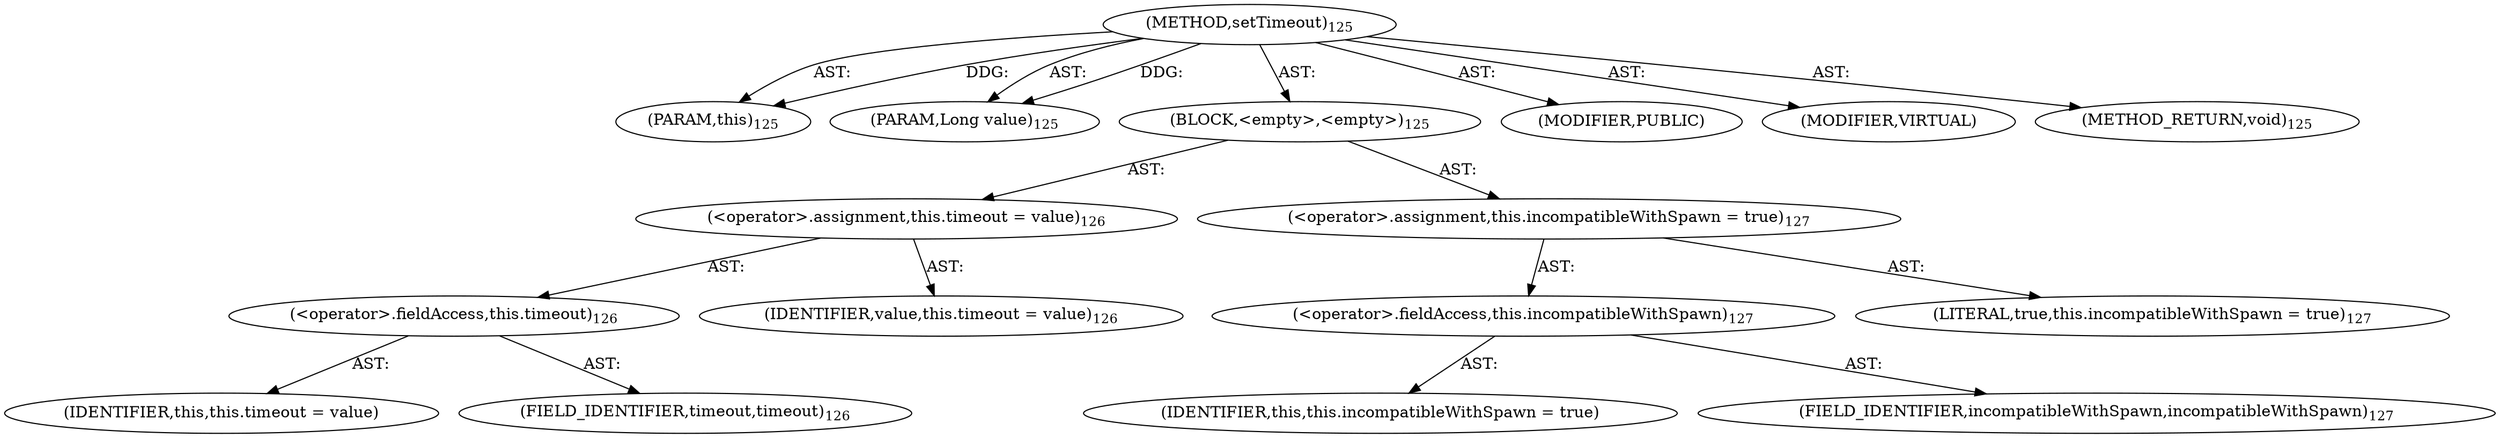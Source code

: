 digraph "setTimeout" {  
"111669149697" [label = <(METHOD,setTimeout)<SUB>125</SUB>> ]
"115964117011" [label = <(PARAM,this)<SUB>125</SUB>> ]
"115964117012" [label = <(PARAM,Long value)<SUB>125</SUB>> ]
"25769803777" [label = <(BLOCK,&lt;empty&gt;,&lt;empty&gt;)<SUB>125</SUB>> ]
"30064771074" [label = <(&lt;operator&gt;.assignment,this.timeout = value)<SUB>126</SUB>> ]
"30064771075" [label = <(&lt;operator&gt;.fieldAccess,this.timeout)<SUB>126</SUB>> ]
"68719476776" [label = <(IDENTIFIER,this,this.timeout = value)> ]
"55834574849" [label = <(FIELD_IDENTIFIER,timeout,timeout)<SUB>126</SUB>> ]
"68719476777" [label = <(IDENTIFIER,value,this.timeout = value)<SUB>126</SUB>> ]
"30064771076" [label = <(&lt;operator&gt;.assignment,this.incompatibleWithSpawn = true)<SUB>127</SUB>> ]
"30064771077" [label = <(&lt;operator&gt;.fieldAccess,this.incompatibleWithSpawn)<SUB>127</SUB>> ]
"68719476778" [label = <(IDENTIFIER,this,this.incompatibleWithSpawn = true)> ]
"55834574850" [label = <(FIELD_IDENTIFIER,incompatibleWithSpawn,incompatibleWithSpawn)<SUB>127</SUB>> ]
"90194313216" [label = <(LITERAL,true,this.incompatibleWithSpawn = true)<SUB>127</SUB>> ]
"133143986193" [label = <(MODIFIER,PUBLIC)> ]
"133143986194" [label = <(MODIFIER,VIRTUAL)> ]
"128849018881" [label = <(METHOD_RETURN,void)<SUB>125</SUB>> ]
  "111669149697" -> "115964117011"  [ label = "AST: "] 
  "111669149697" -> "115964117012"  [ label = "AST: "] 
  "111669149697" -> "25769803777"  [ label = "AST: "] 
  "111669149697" -> "133143986193"  [ label = "AST: "] 
  "111669149697" -> "133143986194"  [ label = "AST: "] 
  "111669149697" -> "128849018881"  [ label = "AST: "] 
  "25769803777" -> "30064771074"  [ label = "AST: "] 
  "25769803777" -> "30064771076"  [ label = "AST: "] 
  "30064771074" -> "30064771075"  [ label = "AST: "] 
  "30064771074" -> "68719476777"  [ label = "AST: "] 
  "30064771075" -> "68719476776"  [ label = "AST: "] 
  "30064771075" -> "55834574849"  [ label = "AST: "] 
  "30064771076" -> "30064771077"  [ label = "AST: "] 
  "30064771076" -> "90194313216"  [ label = "AST: "] 
  "30064771077" -> "68719476778"  [ label = "AST: "] 
  "30064771077" -> "55834574850"  [ label = "AST: "] 
  "111669149697" -> "115964117011"  [ label = "DDG: "] 
  "111669149697" -> "115964117012"  [ label = "DDG: "] 
}

